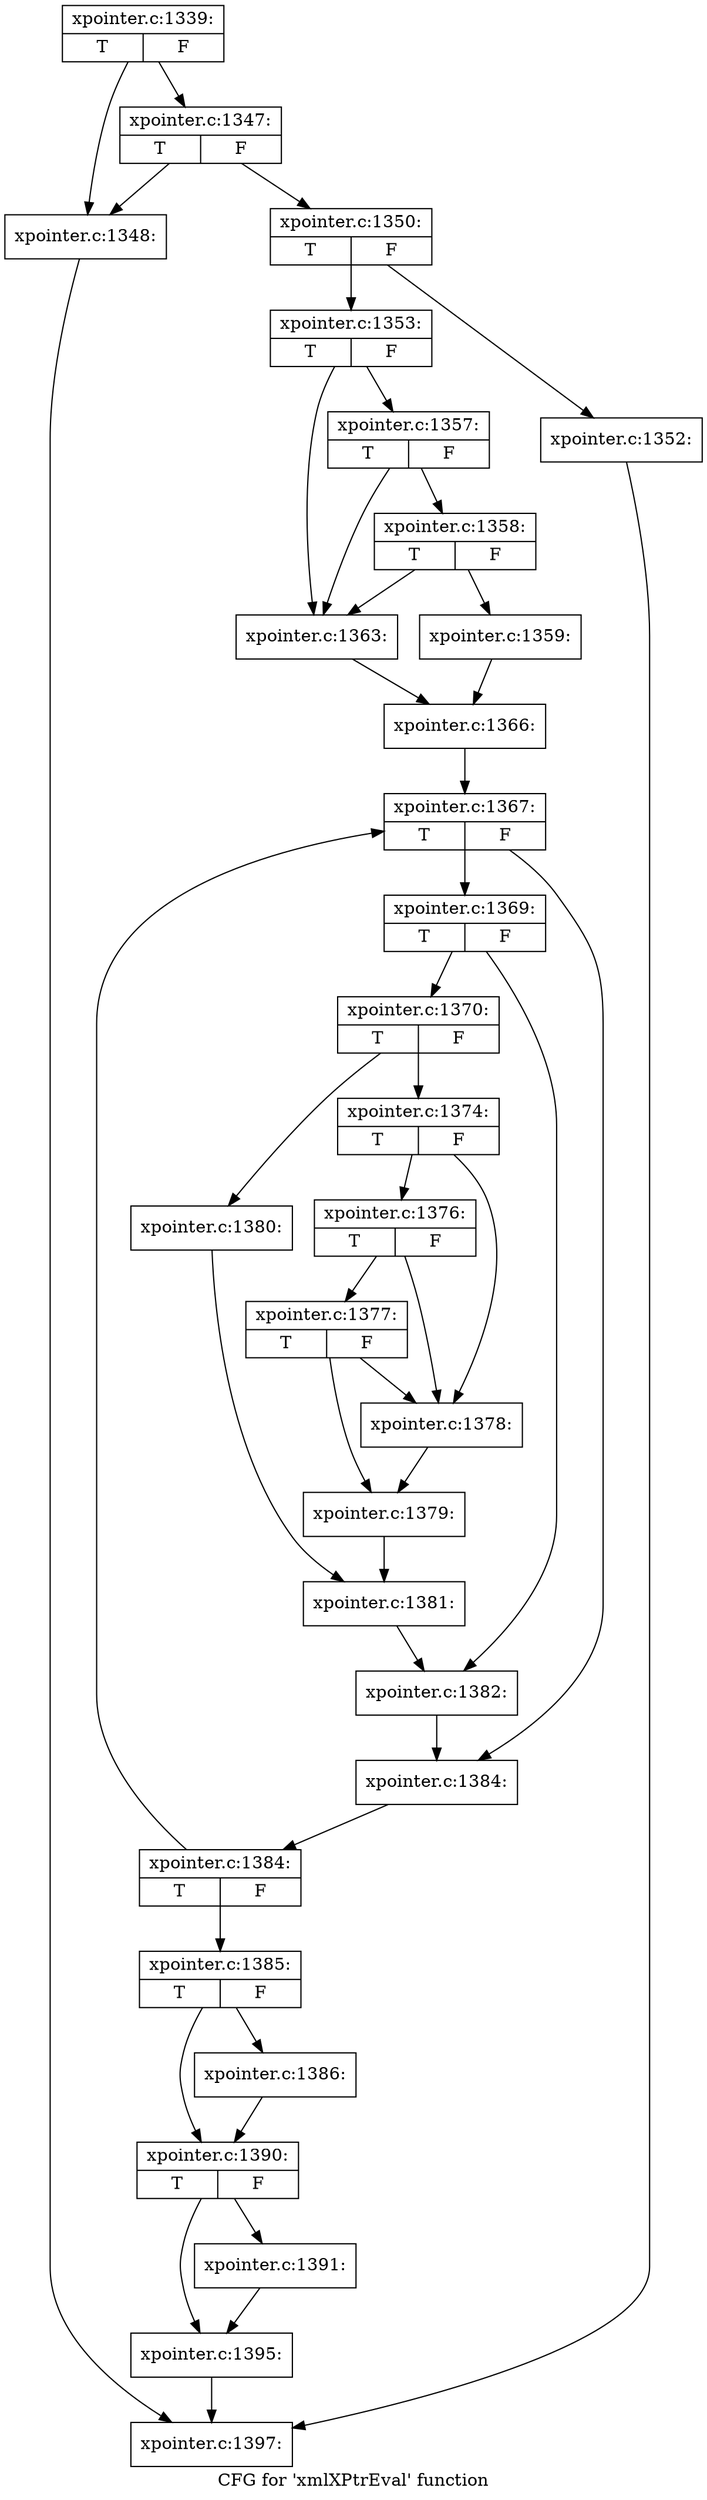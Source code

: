 digraph "CFG for 'xmlXPtrEval' function" {
	label="CFG for 'xmlXPtrEval' function";

	Node0x55f690478300 [shape=record,label="{xpointer.c:1339:|{<s0>T|<s1>F}}"];
	Node0x55f690478300 -> Node0x55f690481a10;
	Node0x55f690478300 -> Node0x55f690481b50;
	Node0x55f690481b50 [shape=record,label="{xpointer.c:1347:|{<s0>T|<s1>F}}"];
	Node0x55f690481b50 -> Node0x55f690481a10;
	Node0x55f690481b50 -> Node0x55f690481b00;
	Node0x55f690481a10 [shape=record,label="{xpointer.c:1348:}"];
	Node0x55f690481a10 -> Node0x55f69047fb40;
	Node0x55f690481b00 [shape=record,label="{xpointer.c:1350:|{<s0>T|<s1>F}}"];
	Node0x55f690481b00 -> Node0x55f690482e10;
	Node0x55f690481b00 -> Node0x55f690482e60;
	Node0x55f690482e10 [shape=record,label="{xpointer.c:1352:}"];
	Node0x55f690482e10 -> Node0x55f69047fb40;
	Node0x55f690482e60 [shape=record,label="{xpointer.c:1353:|{<s0>T|<s1>F}}"];
	Node0x55f690482e60 -> Node0x55f6904846d0;
	Node0x55f690482e60 -> Node0x55f690484630;
	Node0x55f6904846d0 [shape=record,label="{xpointer.c:1357:|{<s0>T|<s1>F}}"];
	Node0x55f6904846d0 -> Node0x55f690484680;
	Node0x55f6904846d0 -> Node0x55f690484630;
	Node0x55f690484680 [shape=record,label="{xpointer.c:1358:|{<s0>T|<s1>F}}"];
	Node0x55f690484680 -> Node0x55f690484590;
	Node0x55f690484680 -> Node0x55f690484630;
	Node0x55f690484590 [shape=record,label="{xpointer.c:1359:}"];
	Node0x55f690484590 -> Node0x55f6904845e0;
	Node0x55f690484630 [shape=record,label="{xpointer.c:1363:}"];
	Node0x55f690484630 -> Node0x55f6904845e0;
	Node0x55f6904845e0 [shape=record,label="{xpointer.c:1366:}"];
	Node0x55f6904845e0 -> Node0x55f69048a3e0;
	Node0x55f69048a3e0 [shape=record,label="{xpointer.c:1367:|{<s0>T|<s1>F}}"];
	Node0x55f69048a3e0 -> Node0x55f69048a880;
	Node0x55f69048a3e0 -> Node0x55f69048a8d0;
	Node0x55f69048a880 [shape=record,label="{xpointer.c:1369:|{<s0>T|<s1>F}}"];
	Node0x55f69048a880 -> Node0x55f69048ac10;
	Node0x55f69048a880 -> Node0x55f69048ac60;
	Node0x55f69048ac10 [shape=record,label="{xpointer.c:1370:|{<s0>T|<s1>F}}"];
	Node0x55f69048ac10 -> Node0x55f69048b020;
	Node0x55f69048ac10 -> Node0x55f69048b0c0;
	Node0x55f69048b020 [shape=record,label="{xpointer.c:1374:|{<s0>T|<s1>F}}"];
	Node0x55f69048b020 -> Node0x55f6903f4d90;
	Node0x55f69048b020 -> Node0x55f690492ae0;
	Node0x55f690492ae0 [shape=record,label="{xpointer.c:1376:|{<s0>T|<s1>F}}"];
	Node0x55f690492ae0 -> Node0x55f6903f4d90;
	Node0x55f690492ae0 -> Node0x55f690479670;
	Node0x55f690479670 [shape=record,label="{xpointer.c:1377:|{<s0>T|<s1>F}}"];
	Node0x55f690479670 -> Node0x55f6903f4d90;
	Node0x55f690479670 -> Node0x55f690484390;
	Node0x55f6903f4d90 [shape=record,label="{xpointer.c:1378:}"];
	Node0x55f6903f4d90 -> Node0x55f690484390;
	Node0x55f690484390 [shape=record,label="{xpointer.c:1379:}"];
	Node0x55f690484390 -> Node0x55f69048b070;
	Node0x55f69048b0c0 [shape=record,label="{xpointer.c:1380:}"];
	Node0x55f69048b0c0 -> Node0x55f69048b070;
	Node0x55f69048b070 [shape=record,label="{xpointer.c:1381:}"];
	Node0x55f69048b070 -> Node0x55f69048ac60;
	Node0x55f69048ac60 [shape=record,label="{xpointer.c:1382:}"];
	Node0x55f69048ac60 -> Node0x55f69048a8d0;
	Node0x55f69048a8d0 [shape=record,label="{xpointer.c:1384:}"];
	Node0x55f69048a8d0 -> Node0x55f69048a390;
	Node0x55f69048a390 [shape=record,label="{xpointer.c:1384:|{<s0>T|<s1>F}}"];
	Node0x55f69048a390 -> Node0x55f69048a3e0;
	Node0x55f69048a390 -> Node0x55f69048a340;
	Node0x55f69048a340 [shape=record,label="{xpointer.c:1385:|{<s0>T|<s1>F}}"];
	Node0x55f69048a340 -> Node0x55f6904a5ef0;
	Node0x55f69048a340 -> Node0x55f6904a5f40;
	Node0x55f6904a5ef0 [shape=record,label="{xpointer.c:1386:}"];
	Node0x55f6904a5ef0 -> Node0x55f6904a5f40;
	Node0x55f6904a5f40 [shape=record,label="{xpointer.c:1390:|{<s0>T|<s1>F}}"];
	Node0x55f6904a5f40 -> Node0x55f6904a6720;
	Node0x55f6904a5f40 -> Node0x55f6904a6770;
	Node0x55f6904a6720 [shape=record,label="{xpointer.c:1391:}"];
	Node0x55f6904a6720 -> Node0x55f6904a6770;
	Node0x55f6904a6770 [shape=record,label="{xpointer.c:1395:}"];
	Node0x55f6904a6770 -> Node0x55f69047fb40;
	Node0x55f69047fb40 [shape=record,label="{xpointer.c:1397:}"];
}
